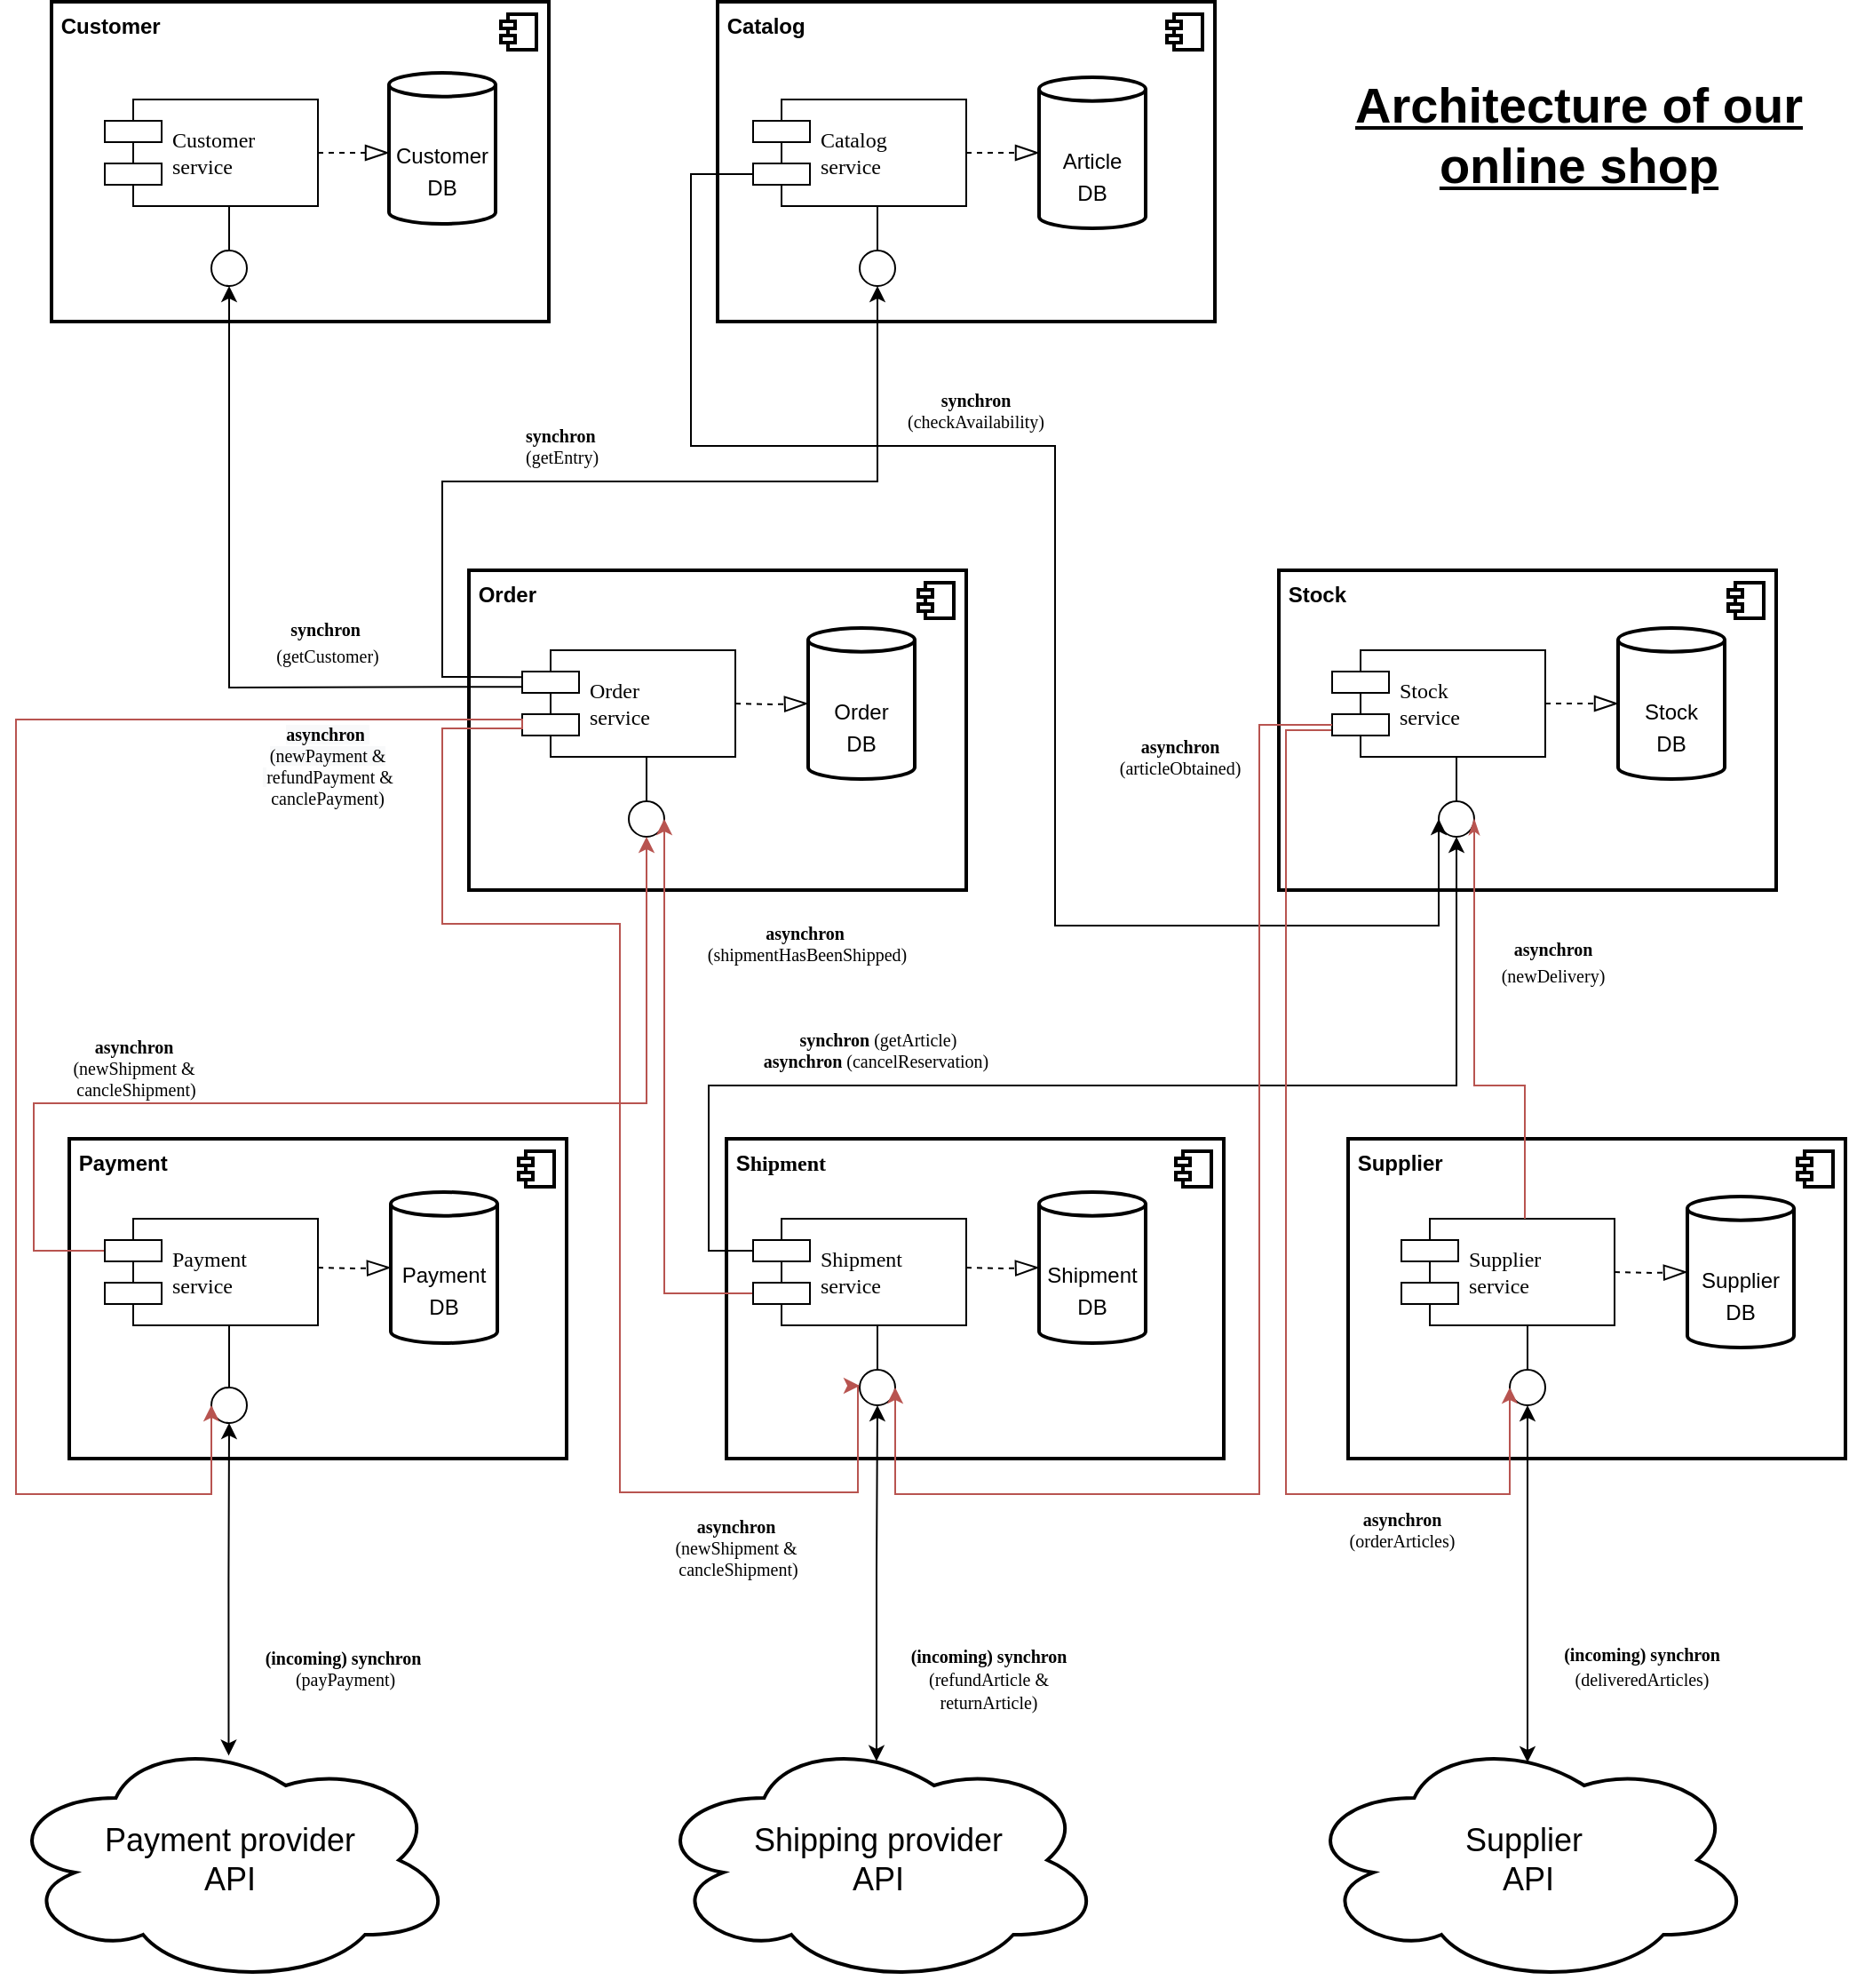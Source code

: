 <mxfile version="16.4.0" type="device"><diagram name="Page-1" id="5f0bae14-7c28-e335-631c-24af17079c00"><mxGraphModel dx="1346" dy="852" grid="1" gridSize="10" guides="1" tooltips="1" connect="1" arrows="1" fold="1" page="1" pageScale="1" pageWidth="1100" pageHeight="850" background="#ffffff" math="0" shadow="0"><root><mxCell id="0"/><mxCell id="1" parent="0"/><mxCell id="HoG-8Fl-7E75nlU3Kctn-53" value="&lt;b&gt;&amp;nbsp;Payment&lt;br&gt;&lt;/b&gt;" style="html=1;dropTarget=0;fontColor=default;strokeWidth=2;horizontal=1;verticalAlign=top;align=left;" parent="1" vertex="1"><mxGeometry x="65" y="700" width="280" height="180" as="geometry"/></mxCell><mxCell id="HoG-8Fl-7E75nlU3Kctn-54" value="" style="shape=module;jettyWidth=8;jettyHeight=4;fontColor=default;strokeWidth=2;" parent="HoG-8Fl-7E75nlU3Kctn-53" vertex="1"><mxGeometry x="1" width="20" height="20" relative="1" as="geometry"><mxPoint x="-27" y="7" as="offset"/></mxGeometry></mxCell><mxCell id="HoG-8Fl-7E75nlU3Kctn-47" value="&lt;b&gt;&amp;nbsp;S&lt;span style=&quot;font-family: &amp;#34;verdana&amp;#34;&quot;&gt;hipment&lt;/span&gt;&lt;br&gt;&lt;/b&gt;" style="html=1;dropTarget=0;fontColor=default;strokeWidth=2;horizontal=1;verticalAlign=top;align=left;" parent="1" vertex="1"><mxGeometry x="435" y="700" width="280" height="180" as="geometry"/></mxCell><mxCell id="HoG-8Fl-7E75nlU3Kctn-48" value="" style="shape=module;jettyWidth=8;jettyHeight=4;fontColor=default;strokeWidth=2;" parent="HoG-8Fl-7E75nlU3Kctn-47" vertex="1"><mxGeometry x="1" width="20" height="20" relative="1" as="geometry"><mxPoint x="-27" y="7" as="offset"/></mxGeometry></mxCell><mxCell id="HoG-8Fl-7E75nlU3Kctn-41" value="&lt;b&gt;&amp;nbsp;Supplier&lt;br&gt;&lt;/b&gt;" style="html=1;dropTarget=0;fontColor=default;strokeWidth=2;horizontal=1;verticalAlign=top;align=left;" parent="1" vertex="1"><mxGeometry x="785" y="700" width="280" height="180" as="geometry"/></mxCell><mxCell id="HoG-8Fl-7E75nlU3Kctn-42" value="" style="shape=module;jettyWidth=8;jettyHeight=4;fontColor=default;strokeWidth=2;" parent="HoG-8Fl-7E75nlU3Kctn-41" vertex="1"><mxGeometry x="1" width="20" height="20" relative="1" as="geometry"><mxPoint x="-27" y="7" as="offset"/></mxGeometry></mxCell><mxCell id="HoG-8Fl-7E75nlU3Kctn-37" value="&lt;b&gt;&amp;nbsp;Order&lt;br&gt;&lt;/b&gt;" style="html=1;dropTarget=0;fontColor=default;strokeWidth=2;horizontal=1;verticalAlign=top;align=left;" parent="1" vertex="1"><mxGeometry x="290" y="380" width="280" height="180" as="geometry"/></mxCell><mxCell id="HoG-8Fl-7E75nlU3Kctn-38" value="" style="shape=module;jettyWidth=8;jettyHeight=4;fontColor=default;strokeWidth=2;" parent="HoG-8Fl-7E75nlU3Kctn-37" vertex="1"><mxGeometry x="1" width="20" height="20" relative="1" as="geometry"><mxPoint x="-27" y="7" as="offset"/></mxGeometry></mxCell><mxCell id="HoG-8Fl-7E75nlU3Kctn-29" value="&lt;b&gt;&amp;nbsp;Stock&lt;br&gt;&lt;br&gt;&lt;/b&gt;" style="html=1;dropTarget=0;fontColor=default;strokeWidth=2;horizontal=1;verticalAlign=top;align=left;" parent="1" vertex="1"><mxGeometry x="746" y="380" width="280" height="180" as="geometry"/></mxCell><mxCell id="HoG-8Fl-7E75nlU3Kctn-30" value="" style="shape=module;jettyWidth=8;jettyHeight=4;fontColor=default;strokeWidth=2;" parent="HoG-8Fl-7E75nlU3Kctn-29" vertex="1"><mxGeometry x="1" width="20" height="20" relative="1" as="geometry"><mxPoint x="-27" y="7" as="offset"/></mxGeometry></mxCell><mxCell id="HoG-8Fl-7E75nlU3Kctn-25" value="&lt;b&gt;&amp;nbsp;Catalog&lt;br&gt;&lt;br&gt;&lt;/b&gt;" style="html=1;dropTarget=0;fontColor=default;strokeWidth=2;horizontal=1;verticalAlign=top;align=left;" parent="1" vertex="1"><mxGeometry x="430" y="60" width="280" height="180" as="geometry"/></mxCell><mxCell id="HoG-8Fl-7E75nlU3Kctn-26" value="" style="shape=module;jettyWidth=8;jettyHeight=4;fontColor=default;strokeWidth=2;" parent="HoG-8Fl-7E75nlU3Kctn-25" vertex="1"><mxGeometry x="1" width="20" height="20" relative="1" as="geometry"><mxPoint x="-27" y="7" as="offset"/></mxGeometry></mxCell><mxCell id="HoG-8Fl-7E75nlU3Kctn-21" value="&lt;b&gt;&amp;nbsp;Customer&lt;/b&gt;" style="html=1;dropTarget=0;fontColor=default;strokeWidth=2;horizontal=1;verticalAlign=top;align=left;" parent="1" vertex="1"><mxGeometry x="55" y="60" width="280" height="180" as="geometry"/></mxCell><mxCell id="HoG-8Fl-7E75nlU3Kctn-22" value="" style="shape=module;jettyWidth=8;jettyHeight=4;fontColor=default;strokeWidth=2;" parent="HoG-8Fl-7E75nlU3Kctn-21" vertex="1"><mxGeometry x="1" width="20" height="20" relative="1" as="geometry"><mxPoint x="-27" y="7" as="offset"/></mxGeometry></mxCell><mxCell id="T5re0S3sFqO6SReQ4A6r-1" value="&lt;b&gt;Architecture of our online shop&lt;/b&gt;" style="text;html=1;strokeColor=none;fillColor=none;align=center;verticalAlign=middle;whiteSpace=wrap;strokeWidth=6;fontSize=28;rounded=0;labelBackgroundColor=none;labelBorderColor=none;fontStyle=4" parent="1" vertex="1"><mxGeometry x="785" y="115" width="260" height="40" as="geometry"/></mxCell><mxCell id="T5re0S3sFqO6SReQ4A6r-3" value="Customer&lt;br&gt;service" style="shape=component;align=left;spacingLeft=36;shadow=0;comic=0;labelBackgroundColor=none;strokeWidth=1;fontFamily=Verdana;fontSize=12;html=1;rounded=0;" parent="1" vertex="1"><mxGeometry x="85" y="115" width="120" height="60" as="geometry"/></mxCell><mxCell id="T5re0S3sFqO6SReQ4A6r-5" value="" style="ellipse;whiteSpace=wrap;html=1;shadow=0;comic=0;labelBackgroundColor=none;strokeWidth=1;fontFamily=Verdana;fontSize=12;align=center;rounded=0;" parent="1" vertex="1"><mxGeometry x="145" y="200" width="20" height="20" as="geometry"/></mxCell><mxCell id="T5re0S3sFqO6SReQ4A6r-6" style="edgeStyle=elbowEdgeStyle;html=1;labelBackgroundColor=none;startArrow=none;startFill=0;startSize=8;endArrow=none;endFill=0;endSize=16;fontFamily=Verdana;fontSize=12;rounded=0;" parent="1" source="T5re0S3sFqO6SReQ4A6r-5" target="T5re0S3sFqO6SReQ4A6r-3" edge="1"><mxGeometry relative="1" as="geometry"/></mxCell><mxCell id="T5re0S3sFqO6SReQ4A6r-7" style="edgeStyle=orthogonalEdgeStyle;html=1;dashed=1;labelBackgroundColor=none;startArrow=none;startFill=0;startSize=8;endArrow=blockThin;endFill=0;endSize=11;fontFamily=Verdana;fontSize=12;rounded=0;strokeWidth=1;" parent="1" source="T5re0S3sFqO6SReQ4A6r-3" edge="1"><mxGeometry relative="1" as="geometry"><mxPoint x="245" y="145" as="targetPoint"/></mxGeometry></mxCell><mxCell id="T5re0S3sFqO6SReQ4A6r-8" value="&lt;div&gt;&lt;div&gt;&lt;span style=&quot;font-size: 12px&quot;&gt;Customer&lt;/span&gt;&lt;br&gt;&lt;/div&gt;&lt;span style=&quot;font-size: 12px&quot;&gt;&lt;div&gt;&lt;span&gt;DB&lt;/span&gt;&lt;/div&gt;&lt;/span&gt;&lt;/div&gt;" style="shape=cylinder3;whiteSpace=wrap;html=1;boundedLbl=1;backgroundOutline=1;size=6.667;strokeWidth=2;fontSize=28;rounded=0;align=center;verticalAlign=middle;labelPosition=center;verticalLabelPosition=middle;fontColor=default;horizontal=1;" parent="1" vertex="1"><mxGeometry x="245" y="100" width="60" height="85" as="geometry"/></mxCell><mxCell id="T5re0S3sFqO6SReQ4A6r-10" value="Catalog&lt;br&gt;service" style="shape=component;align=left;spacingLeft=36;shadow=0;comic=0;labelBackgroundColor=none;strokeWidth=1;fontFamily=Verdana;fontSize=12;html=1;rounded=0;" parent="1" vertex="1"><mxGeometry x="450" y="115" width="120" height="60" as="geometry"/></mxCell><mxCell id="T5re0S3sFqO6SReQ4A6r-11" value="" style="ellipse;whiteSpace=wrap;html=1;shadow=0;comic=0;labelBackgroundColor=none;strokeWidth=1;fontFamily=Verdana;fontSize=12;align=center;rounded=0;" parent="1" vertex="1"><mxGeometry x="510" y="200" width="20" height="20" as="geometry"/></mxCell><mxCell id="T5re0S3sFqO6SReQ4A6r-12" style="edgeStyle=elbowEdgeStyle;html=1;labelBackgroundColor=none;startArrow=none;startFill=0;startSize=8;endArrow=none;endFill=0;endSize=16;fontFamily=Verdana;fontSize=12;rounded=0;" parent="1" source="T5re0S3sFqO6SReQ4A6r-11" target="T5re0S3sFqO6SReQ4A6r-10" edge="1"><mxGeometry relative="1" as="geometry"/></mxCell><mxCell id="T5re0S3sFqO6SReQ4A6r-16" value="Stock &lt;br&gt;service" style="shape=component;align=left;spacingLeft=36;shadow=0;comic=0;labelBackgroundColor=none;strokeWidth=1;fontFamily=Verdana;fontSize=12;html=1;rounded=0;" parent="1" vertex="1"><mxGeometry x="776" y="425" width="120" height="60" as="geometry"/></mxCell><mxCell id="T5re0S3sFqO6SReQ4A6r-17" value="" style="ellipse;whiteSpace=wrap;html=1;shadow=0;comic=0;labelBackgroundColor=none;strokeWidth=1;fontFamily=Verdana;fontSize=12;align=center;rounded=0;" parent="1" vertex="1"><mxGeometry x="836" y="510" width="20" height="20" as="geometry"/></mxCell><mxCell id="T5re0S3sFqO6SReQ4A6r-18" style="edgeStyle=elbowEdgeStyle;html=1;labelBackgroundColor=none;startArrow=none;startFill=0;startSize=8;endArrow=none;endFill=0;endSize=16;fontFamily=Verdana;fontSize=12;rounded=0;" parent="1" source="T5re0S3sFqO6SReQ4A6r-17" target="T5re0S3sFqO6SReQ4A6r-16" edge="1"><mxGeometry relative="1" as="geometry"/></mxCell><mxCell id="T5re0S3sFqO6SReQ4A6r-22" value="Order&lt;br&gt;service" style="shape=component;align=left;spacingLeft=36;shadow=0;comic=0;labelBackgroundColor=none;strokeWidth=1;fontFamily=Verdana;fontSize=12;html=1;rounded=0;" parent="1" vertex="1"><mxGeometry x="320" y="425" width="120" height="60" as="geometry"/></mxCell><mxCell id="T5re0S3sFqO6SReQ4A6r-23" value="" style="ellipse;whiteSpace=wrap;html=1;shadow=0;comic=0;labelBackgroundColor=none;strokeWidth=1;fontFamily=Verdana;fontSize=12;align=center;rounded=0;" parent="1" vertex="1"><mxGeometry x="380" y="510" width="20" height="20" as="geometry"/></mxCell><mxCell id="T5re0S3sFqO6SReQ4A6r-24" style="edgeStyle=elbowEdgeStyle;html=1;labelBackgroundColor=none;startArrow=none;startFill=0;startSize=8;endArrow=none;endFill=0;endSize=16;fontFamily=Verdana;fontSize=12;rounded=0;" parent="1" source="T5re0S3sFqO6SReQ4A6r-23" target="T5re0S3sFqO6SReQ4A6r-22" edge="1"><mxGeometry relative="1" as="geometry"/></mxCell><mxCell id="T5re0S3sFqO6SReQ4A6r-61" value="" style="edgeStyle=orthogonalEdgeStyle;orthogonalLoop=1;jettySize=auto;html=1;exitX=0;exitY=0.3;exitDx=0;exitDy=0;entryX=0.5;entryY=1;entryDx=0;entryDy=0;fontSize=28;rounded=0;fillColor=#f8cecc;strokeColor=#b85450;" parent="1" source="T5re0S3sFqO6SReQ4A6r-34" target="T5re0S3sFqO6SReQ4A6r-23" edge="1"><mxGeometry x="-0.263" y="30" relative="1" as="geometry"><mxPoint as="offset"/><Array as="points"><mxPoint x="45" y="763"/><mxPoint x="45" y="680"/><mxPoint x="390" y="680"/></Array></mxGeometry></mxCell><mxCell id="k--3Pxq4U-q6HMxDcXB--9" value="&lt;div&gt;&lt;b&gt;asynchron&lt;/b&gt;&lt;/div&gt;&lt;div&gt;(newShipment &amp;amp;&lt;/div&gt;&lt;div&gt;&amp;nbsp;cancleShipment)&lt;/div&gt;" style="edgeLabel;html=1;align=center;verticalAlign=middle;resizable=0;points=[];fontSize=10;fontFamily=Verdana;" parent="T5re0S3sFqO6SReQ4A6r-61" vertex="1" connectable="0"><mxGeometry x="-0.299" y="1" relative="1" as="geometry"><mxPoint x="-38" y="-19" as="offset"/></mxGeometry></mxCell><mxCell id="T5re0S3sFqO6SReQ4A6r-34" value="Payment&lt;br&gt;service" style="shape=component;align=left;spacingLeft=36;shadow=0;comic=0;labelBackgroundColor=none;strokeWidth=1;fontFamily=Verdana;fontSize=12;html=1;rounded=0;" parent="1" vertex="1"><mxGeometry x="85" y="745" width="120" height="60" as="geometry"/></mxCell><mxCell id="T5re0S3sFqO6SReQ4A6r-35" value="" style="ellipse;whiteSpace=wrap;html=1;shadow=0;comic=0;labelBackgroundColor=none;strokeWidth=1;fontFamily=Verdana;fontSize=12;align=center;rounded=0;" parent="1" vertex="1"><mxGeometry x="145" y="840" width="20" height="20" as="geometry"/></mxCell><mxCell id="T5re0S3sFqO6SReQ4A6r-36" style="edgeStyle=elbowEdgeStyle;html=1;labelBackgroundColor=none;startArrow=none;startFill=0;startSize=8;endArrow=none;endFill=0;endSize=16;fontFamily=Verdana;fontSize=12;rounded=0;" parent="1" source="T5re0S3sFqO6SReQ4A6r-35" target="T5re0S3sFqO6SReQ4A6r-34" edge="1"><mxGeometry relative="1" as="geometry"/></mxCell><mxCell id="T5re0S3sFqO6SReQ4A6r-63" value="&lt;div style=&quot;font-size: 10px&quot;&gt;&lt;font face=&quot;Verdana&quot; style=&quot;font-size: 10px&quot;&gt;&lt;b&gt;asynchron&lt;/b&gt;&amp;nbsp;&lt;/font&gt;&lt;/div&gt;&lt;font style=&quot;font-size: 10px&quot; face=&quot;Verdana&quot;&gt;&lt;div&gt;(shipmentHasBeenShipped)&lt;/div&gt;&lt;/font&gt;" style="edgeStyle=orthogonalEdgeStyle;orthogonalLoop=1;jettySize=auto;html=1;exitX=0;exitY=0.7;exitDx=0;exitDy=0;fontSize=28;rounded=0;entryX=1;entryY=0.5;entryDx=0;entryDy=0;fillColor=#f8cecc;strokeColor=#b85450;align=center;" parent="1" source="T5re0S3sFqO6SReQ4A6r-40" target="T5re0S3sFqO6SReQ4A6r-23" edge="1"><mxGeometry x="0.558" y="-80" relative="1" as="geometry"><mxPoint x="295" y="530" as="targetPoint"/><Array as="points"><mxPoint x="400" y="787"/></Array><mxPoint as="offset"/></mxGeometry></mxCell><mxCell id="T5re0S3sFqO6SReQ4A6r-68" value="&lt;div style=&quot;font-size: 10px&quot;&gt;&lt;font face=&quot;Verdana&quot; style=&quot;font-size: 10px&quot;&gt;&lt;b&gt;synchron&lt;/b&gt; (getArticle)&lt;/font&gt;&lt;/div&gt;&lt;font style=&quot;font-size: 10px&quot; face=&quot;Verdana&quot;&gt;&lt;div&gt;&lt;b&gt;asynchron&lt;/b&gt; (cancelReservation)&amp;nbsp;&lt;/div&gt;&lt;/font&gt;" style="edgeStyle=orthogonalEdgeStyle;orthogonalLoop=1;jettySize=auto;html=1;exitX=0;exitY=0.3;exitDx=0;exitDy=0;entryX=0.5;entryY=1;entryDx=0;entryDy=0;fontSize=28;rounded=0;align=center;" parent="1" source="T5re0S3sFqO6SReQ4A6r-40" target="T5re0S3sFqO6SReQ4A6r-17" edge="1"><mxGeometry x="-0.372" y="20" relative="1" as="geometry"><Array as="points"><mxPoint x="425" y="763"/><mxPoint x="425" y="670"/><mxPoint x="846" y="670"/></Array><mxPoint as="offset"/></mxGeometry></mxCell><mxCell id="T5re0S3sFqO6SReQ4A6r-40" value="Shipment&lt;br&gt;service" style="shape=component;align=left;spacingLeft=36;shadow=0;comic=0;labelBackgroundColor=none;strokeWidth=1;fontFamily=Verdana;fontSize=12;html=1;rounded=0;" parent="1" vertex="1"><mxGeometry x="450" y="745" width="120" height="60" as="geometry"/></mxCell><mxCell id="T5re0S3sFqO6SReQ4A6r-41" value="" style="ellipse;whiteSpace=wrap;html=1;shadow=0;comic=0;labelBackgroundColor=none;strokeWidth=1;fontFamily=Verdana;fontSize=12;align=center;rounded=0;" parent="1" vertex="1"><mxGeometry x="510" y="830" width="20" height="20" as="geometry"/></mxCell><mxCell id="T5re0S3sFqO6SReQ4A6r-42" style="edgeStyle=elbowEdgeStyle;html=1;labelBackgroundColor=none;startArrow=none;startFill=0;startSize=8;endArrow=none;endFill=0;endSize=16;fontFamily=Verdana;fontSize=12;rounded=0;" parent="1" source="T5re0S3sFqO6SReQ4A6r-41" target="T5re0S3sFqO6SReQ4A6r-40" edge="1"><mxGeometry relative="1" as="geometry"/></mxCell><mxCell id="T5re0S3sFqO6SReQ4A6r-46" value="Supplier&lt;br&gt;service" style="shape=component;align=left;spacingLeft=36;shadow=0;comic=0;labelBackgroundColor=none;strokeWidth=1;fontFamily=Verdana;fontSize=12;html=1;rounded=0;" parent="1" vertex="1"><mxGeometry x="815" y="745" width="120" height="60" as="geometry"/></mxCell><mxCell id="T5re0S3sFqO6SReQ4A6r-47" value="" style="ellipse;whiteSpace=wrap;html=1;shadow=0;comic=0;labelBackgroundColor=none;strokeWidth=1;fontFamily=Verdana;fontSize=12;align=center;rounded=0;" parent="1" vertex="1"><mxGeometry x="876" y="830" width="20" height="20" as="geometry"/></mxCell><mxCell id="T5re0S3sFqO6SReQ4A6r-48" style="edgeStyle=elbowEdgeStyle;html=1;labelBackgroundColor=none;startArrow=none;startFill=0;startSize=8;endArrow=none;endFill=0;endSize=16;fontFamily=Verdana;fontSize=12;rounded=0;" parent="1" source="T5re0S3sFqO6SReQ4A6r-47" target="T5re0S3sFqO6SReQ4A6r-46" edge="1"><mxGeometry relative="1" as="geometry"/></mxCell><mxCell id="T5re0S3sFqO6SReQ4A6r-53" value="&lt;b style=&quot;font-size: 10px&quot;&gt;asynchron&lt;/b&gt;&lt;br style=&quot;font-size: 10px&quot;&gt;&lt;span style=&quot;font-size: 10px&quot;&gt;(newDelivery)&lt;/span&gt;" style="edgeStyle=orthogonalEdgeStyle;html=1;labelBackgroundColor=none;startArrow=none;startFill=0;startSize=6;endArrow=classicThin;endFill=1;endSize=6;fontFamily=Verdana;fontSize=12;rounded=0;entryX=1;entryY=0.5;entryDx=0;entryDy=0;strokeWidth=1;fillColor=#f8cecc;strokeColor=#b85450;" parent="1" target="T5re0S3sFqO6SReQ4A6r-17" edge="1"><mxGeometry x="0.369" y="-44" relative="1" as="geometry"><mxPoint x="884.5" y="745" as="sourcePoint"/><mxPoint x="885" y="230" as="targetPoint"/><Array as="points"><mxPoint x="885" y="670"/><mxPoint x="856" y="670"/></Array><mxPoint as="offset"/></mxGeometry></mxCell><mxCell id="T5re0S3sFqO6SReQ4A6r-55" value="&lt;font style=&quot;font-size: 10px&quot;&gt;&lt;b&gt;synchron&lt;/b&gt;&amp;nbsp;&lt;br&gt;(getCustomer)&lt;br&gt;&lt;/font&gt;" style="html=1;labelBackgroundColor=none;startArrow=none;startFill=0;startSize=6;endArrow=classic;endFill=1;endSize=6;fontFamily=Verdana;fontSize=12;entryX=0.5;entryY=1;entryDx=0;entryDy=0;rounded=0;strokeColor=#000000;strokeWidth=1;exitX=0.001;exitY=0.343;exitDx=0;exitDy=0;exitPerimeter=0;" parent="1" source="T5re0S3sFqO6SReQ4A6r-22" target="T5re0S3sFqO6SReQ4A6r-5" edge="1"><mxGeometry x="-0.437" y="-26" relative="1" as="geometry"><mxPoint x="320" y="450" as="sourcePoint"/><mxPoint x="152.5" y="230" as="targetPoint"/><Array as="points"><mxPoint x="155" y="446"/><mxPoint x="155" y="340"/></Array><mxPoint as="offset"/></mxGeometry></mxCell><mxCell id="T5re0S3sFqO6SReQ4A6r-57" value="&lt;div style=&quot;font-size: 10px&quot;&gt;&lt;b&gt;&lt;font style=&quot;font-size: 10px&quot;&gt;synchron&lt;/font&gt;&lt;/b&gt;&lt;/div&gt;&lt;div style=&quot;font-size: 10px&quot;&gt;&lt;font style=&quot;font-size: 10px&quot;&gt;(getEntry)&lt;/font&gt;&lt;/div&gt;" style="edgeStyle=none;html=1;labelBackgroundColor=none;startArrow=none;startFill=0;startSize=8;endArrow=classic;endFill=1;endSize=6;fontFamily=Verdana;fontSize=12;entryX=0.5;entryY=1;entryDx=0;entryDy=0;rounded=0;exitX=0;exitY=0.252;exitDx=0;exitDy=0;exitPerimeter=0;align=left;" parent="1" source="T5re0S3sFqO6SReQ4A6r-22" target="T5re0S3sFqO6SReQ4A6r-11" edge="1"><mxGeometry x="-0.216" y="20" relative="1" as="geometry"><mxPoint x="887.46" y="789.98" as="sourcePoint"/><mxPoint x="522.5" y="270" as="targetPoint"/><Array as="points"><mxPoint x="275" y="440"/><mxPoint x="275" y="330"/><mxPoint x="345" y="330"/><mxPoint x="520" y="330"/></Array><mxPoint as="offset"/></mxGeometry></mxCell><mxCell id="T5re0S3sFqO6SReQ4A6r-59" value="&lt;div style=&quot;font-size: 10px&quot;&gt;&lt;br&gt;&lt;/div&gt;" style="edgeStyle=orthogonalEdgeStyle;orthogonalLoop=1;jettySize=auto;html=1;entryX=0;entryY=0.5;entryDx=0;entryDy=0;fontSize=28;rounded=0;exitX=0;exitY=0.7;exitDx=0;exitDy=0;fillColor=#f8cecc;strokeColor=#b85450;align=center;" parent="1" source="T5re0S3sFqO6SReQ4A6r-22" target="T5re0S3sFqO6SReQ4A6r-35" edge="1"><mxGeometry x="-0.744" y="36" relative="1" as="geometry"><Array as="points"><mxPoint x="320" y="464"/><mxPoint x="35" y="464"/><mxPoint x="35" y="900"/><mxPoint x="145" y="900"/></Array><mxPoint as="offset"/><mxPoint x="335" y="425" as="sourcePoint"/></mxGeometry></mxCell><mxCell id="k--3Pxq4U-q6HMxDcXB--6" value="&lt;b style=&quot;background-color: rgb(248 , 249 , 250)&quot;&gt;asynchron&lt;/b&gt;&lt;span style=&quot;background-color: rgb(248 , 249 , 250)&quot;&gt;&amp;nbsp;&lt;/span&gt;&lt;br style=&quot;background-color: rgb(248 , 249 , 250)&quot;&gt;&lt;span style=&quot;background-color: rgb(248 , 249 , 250)&quot;&gt;(newPayment &amp;amp;&lt;/span&gt;&lt;br style=&quot;background-color: rgb(248 , 249 , 250)&quot;&gt;&lt;span style=&quot;background-color: rgb(248 , 249 , 250)&quot;&gt;&amp;nbsp;&lt;/span&gt;refundPayment &amp;amp;&lt;br&gt;canclePayment&lt;span style=&quot;background-color: rgb(248 , 249 , 250)&quot;&gt;)&lt;/span&gt;" style="edgeLabel;html=1;align=center;verticalAlign=middle;resizable=0;points=[];fontSize=10;fontFamily=Verdana;" parent="T5re0S3sFqO6SReQ4A6r-59" vertex="1" connectable="0"><mxGeometry x="-0.692" relative="1" as="geometry"><mxPoint x="23" y="26" as="offset"/></mxGeometry></mxCell><mxCell id="T5re0S3sFqO6SReQ4A6r-62" value="" style="edgeStyle=orthogonalEdgeStyle;orthogonalLoop=1;jettySize=auto;html=1;entryX=0;entryY=0.5;entryDx=0;entryDy=0;fontSize=28;rounded=0;exitX=0;exitY=0.7;exitDx=0;exitDy=0;fillColor=#f8cecc;strokeColor=#b85450;align=center;" parent="1" edge="1"><mxGeometry x="0.664" y="-31" relative="1" as="geometry"><Array as="points"><mxPoint x="320" y="469"/><mxPoint x="275" y="469"/><mxPoint x="275" y="579"/><mxPoint x="375" y="579"/><mxPoint x="375" y="899"/><mxPoint x="509" y="899"/><mxPoint x="509" y="839"/></Array><mxPoint as="offset"/><mxPoint x="320" y="466" as="sourcePoint"/><mxPoint x="510.0" y="839" as="targetPoint"/></mxGeometry></mxCell><mxCell id="k--3Pxq4U-q6HMxDcXB--8" value="&lt;div&gt;&lt;b&gt;asynchron&lt;/b&gt;&lt;/div&gt;&lt;div&gt;(newShipment &amp;amp;&lt;/div&gt;&lt;div&gt;&amp;nbsp;cancleShipment)&lt;/div&gt;" style="edgeLabel;html=1;align=center;verticalAlign=middle;resizable=0;points=[];fontSize=10;fontFamily=Verdana;" parent="T5re0S3sFqO6SReQ4A6r-62" vertex="1" connectable="0"><mxGeometry x="0.632" y="-1" relative="1" as="geometry"><mxPoint x="12" y="30" as="offset"/></mxGeometry></mxCell><mxCell id="T5re0S3sFqO6SReQ4A6r-66" value="" style="edgeStyle=orthogonalEdgeStyle;orthogonalLoop=1;jettySize=auto;html=1;exitX=0;exitY=0.7;exitDx=0;exitDy=0;entryX=0;entryY=0.5;entryDx=0;entryDy=0;fontSize=28;rounded=0;fillColor=#f8cecc;strokeColor=#000000;labelBackgroundColor=none;" parent="1" source="T5re0S3sFqO6SReQ4A6r-10" target="T5re0S3sFqO6SReQ4A6r-17" edge="1"><mxGeometry x="-0.248" y="30" relative="1" as="geometry"><Array as="points"><mxPoint x="415" y="157"/><mxPoint x="415" y="310"/><mxPoint x="620" y="310"/><mxPoint x="620" y="580"/><mxPoint x="836" y="580"/></Array><mxPoint as="offset"/></mxGeometry></mxCell><mxCell id="k--3Pxq4U-q6HMxDcXB--10" value="&lt;div&gt;&lt;b&gt;synchron&lt;/b&gt;&lt;/div&gt;&lt;div&gt;(checkAvailability)&lt;/div&gt;" style="edgeLabel;html=1;align=center;verticalAlign=middle;resizable=0;points=[];fontSize=10;fontFamily=Verdana;" parent="T5re0S3sFqO6SReQ4A6r-66" vertex="1" connectable="0"><mxGeometry x="-0.246" y="4" relative="1" as="geometry"><mxPoint x="-6" y="-16" as="offset"/></mxGeometry></mxCell><mxCell id="T5re0S3sFqO6SReQ4A6r-67" value="" style="edgeStyle=orthogonalEdgeStyle;orthogonalLoop=1;jettySize=auto;html=1;entryX=1;entryY=0.5;entryDx=0;entryDy=0;fontSize=28;rounded=0;startArrow=none;exitX=0;exitY=0.7;exitDx=0;exitDy=0;fillColor=#f8cecc;strokeColor=#b85450;" parent="1" source="T5re0S3sFqO6SReQ4A6r-16" target="T5re0S3sFqO6SReQ4A6r-41" edge="1"><mxGeometry x="-0.889" y="-52" relative="1" as="geometry"><Array as="points"><mxPoint x="735" y="467"/><mxPoint x="735" y="900"/><mxPoint x="530" y="900"/></Array><mxPoint x="7" y="-27" as="offset"/><mxPoint x="520" y="630" as="sourcePoint"/></mxGeometry></mxCell><mxCell id="k--3Pxq4U-q6HMxDcXB--11" value="&lt;b&gt;asynchron&lt;br&gt;&lt;/b&gt;&lt;div style=&quot;text-align: left&quot;&gt;(articleObtained)&lt;/div&gt;" style="edgeLabel;html=1;align=center;verticalAlign=middle;resizable=0;points=[];fontSize=10;fontFamily=Verdana;" parent="T5re0S3sFqO6SReQ4A6r-67" vertex="1" connectable="0"><mxGeometry x="-0.813" relative="1" as="geometry"><mxPoint x="-45" y="-10" as="offset"/></mxGeometry></mxCell><mxCell id="T5re0S3sFqO6SReQ4A6r-72" style="edgeStyle=orthogonalEdgeStyle;orthogonalLoop=1;jettySize=auto;html=1;exitX=0.499;exitY=0.08;exitDx=0;exitDy=0;startArrow=classic;startFill=1;endArrow=classic;endFill=1;fontSize=28;entryX=0.5;entryY=1;entryDx=0;entryDy=0;rounded=0;exitPerimeter=0;" parent="1" source="HoG-8Fl-7E75nlU3Kctn-59" target="T5re0S3sFqO6SReQ4A6r-35" edge="1"><mxGeometry relative="1" as="geometry"><mxPoint x="150" y="860" as="targetPoint"/><mxPoint x="154.5" y="990" as="sourcePoint"/></mxGeometry></mxCell><mxCell id="k--3Pxq4U-q6HMxDcXB--1" value="&lt;span style=&quot;font-size: 10px;&quot;&gt;&lt;b style=&quot;font-size: 10px;&quot;&gt;(incoming)&amp;nbsp;&lt;/b&gt;&lt;/span&gt;&lt;span style=&quot;font-size: 10px;&quot;&gt;&lt;b style=&quot;font-size: 10px;&quot;&gt;synchron&lt;/b&gt;&amp;nbsp;&lt;/span&gt;&lt;br style=&quot;font-size: 10px;&quot;&gt;&lt;div style=&quot;font-size: 10px;&quot;&gt;(payPayment)&lt;/div&gt;&lt;div style=&quot;font-size: 10px;&quot;&gt;&lt;br style=&quot;font-size: 10px;&quot;&gt;&lt;/div&gt;&lt;div style=&quot;font-size: 10px;&quot;&gt;&lt;br style=&quot;font-size: 10px;&quot;&gt;&lt;/div&gt;" style="edgeLabel;html=1;align=center;verticalAlign=middle;resizable=0;points=[];fontFamily=Verdana;fontSize=10;" parent="T5re0S3sFqO6SReQ4A6r-72" vertex="1" connectable="0"><mxGeometry x="-0.326" y="-2" relative="1" as="geometry"><mxPoint x="63" y="26" as="offset"/></mxGeometry></mxCell><mxCell id="T5re0S3sFqO6SReQ4A6r-74" style="edgeStyle=orthogonalEdgeStyle;orthogonalLoop=1;jettySize=auto;html=1;entryX=0.5;entryY=1;entryDx=0;entryDy=0;startArrow=classic;startFill=1;endArrow=classic;endFill=1;fontSize=28;rounded=0;exitX=0.498;exitY=0.103;exitDx=0;exitDy=0;exitPerimeter=0;" parent="1" source="HoG-8Fl-7E75nlU3Kctn-60" target="T5re0S3sFqO6SReQ4A6r-41" edge="1"><mxGeometry relative="1" as="geometry"><Array as="points"/><mxPoint x="519.5" y="990" as="sourcePoint"/></mxGeometry></mxCell><mxCell id="k--3Pxq4U-q6HMxDcXB--2" value="&lt;font style=&quot;font-size: 10px&quot;&gt;&amp;nbsp;&lt;b&gt;(incoming) synchron&lt;/b&gt;&lt;br&gt;&amp;nbsp;(refundArticle &amp;amp;&lt;br&gt;&amp;nbsp;returnArticle)&lt;/font&gt;" style="edgeLabel;html=1;align=center;verticalAlign=middle;resizable=0;points=[];fontFamily=Verdana;" parent="T5re0S3sFqO6SReQ4A6r-74" vertex="1" connectable="0"><mxGeometry x="-0.465" y="1" relative="1" as="geometry"><mxPoint x="62" y="7" as="offset"/></mxGeometry></mxCell><mxCell id="T5re0S3sFqO6SReQ4A6r-76" style="edgeStyle=orthogonalEdgeStyle;orthogonalLoop=1;jettySize=auto;html=1;exitX=0.5;exitY=0.107;exitDx=0;exitDy=0;entryX=0.5;entryY=1;entryDx=0;entryDy=0;startArrow=classic;startFill=1;endArrow=classic;endFill=1;fontSize=28;rounded=0;exitPerimeter=0;" parent="1" source="HoG-8Fl-7E75nlU3Kctn-62" target="T5re0S3sFqO6SReQ4A6r-47" edge="1"><mxGeometry relative="1" as="geometry"><mxPoint x="885.5" y="980" as="sourcePoint"/></mxGeometry></mxCell><mxCell id="k--3Pxq4U-q6HMxDcXB--3" value="&lt;font style=&quot;font-size: 10px&quot;&gt;&lt;b&gt;(incoming) synchron&lt;/b&gt;&lt;br&gt;(deliveredArticles)&lt;/font&gt;" style="edgeLabel;html=1;align=center;verticalAlign=middle;resizable=0;points=[];fontFamily=Verdana;" parent="T5re0S3sFqO6SReQ4A6r-76" vertex="1" connectable="0"><mxGeometry x="-0.243" y="1" relative="1" as="geometry"><mxPoint x="65" y="22" as="offset"/></mxGeometry></mxCell><mxCell id="HoG-8Fl-7E75nlU3Kctn-27" value="&lt;div&gt;&lt;div&gt;&lt;span style=&quot;font-size: 12px&quot;&gt;Article&lt;/span&gt;&lt;br&gt;&lt;/div&gt;&lt;span style=&quot;font-size: 12px&quot;&gt;&lt;div&gt;&lt;span&gt;DB&lt;/span&gt;&lt;/div&gt;&lt;/span&gt;&lt;/div&gt;" style="shape=cylinder3;whiteSpace=wrap;html=1;boundedLbl=1;backgroundOutline=1;size=6.667;strokeWidth=2;fontSize=28;rounded=0;align=center;verticalAlign=middle;labelPosition=center;verticalLabelPosition=middle;fontColor=default;horizontal=1;" parent="1" vertex="1"><mxGeometry x="611" y="102.5" width="60" height="85" as="geometry"/></mxCell><mxCell id="HoG-8Fl-7E75nlU3Kctn-28" style="edgeStyle=orthogonalEdgeStyle;html=1;dashed=1;labelBackgroundColor=none;startArrow=none;startFill=0;startSize=8;endArrow=blockThin;endFill=0;endSize=11;fontFamily=Verdana;fontSize=12;rounded=0;strokeWidth=1;entryX=0;entryY=0.5;entryDx=0;entryDy=0;entryPerimeter=0;exitX=1;exitY=0.5;exitDx=0;exitDy=0;" parent="1" source="T5re0S3sFqO6SReQ4A6r-10" target="HoG-8Fl-7E75nlU3Kctn-27" edge="1"><mxGeometry relative="1" as="geometry"><mxPoint x="390" y="155" as="targetPoint"/><mxPoint x="575" y="145" as="sourcePoint"/></mxGeometry></mxCell><mxCell id="HoG-8Fl-7E75nlU3Kctn-32" value="&lt;div&gt;&lt;div&gt;&lt;span style=&quot;font-size: 12px&quot;&gt;Stock&lt;/span&gt;&lt;/div&gt;&lt;span style=&quot;font-size: 12px&quot;&gt;&lt;div&gt;&lt;span&gt;DB&lt;/span&gt;&lt;/div&gt;&lt;/span&gt;&lt;/div&gt;" style="shape=cylinder3;whiteSpace=wrap;html=1;boundedLbl=1;backgroundOutline=1;size=6.667;strokeWidth=2;fontSize=28;rounded=0;align=center;verticalAlign=middle;labelPosition=center;verticalLabelPosition=middle;fontColor=default;horizontal=1;" parent="1" vertex="1"><mxGeometry x="937" y="412.5" width="60" height="85" as="geometry"/></mxCell><mxCell id="HoG-8Fl-7E75nlU3Kctn-33" style="edgeStyle=orthogonalEdgeStyle;html=1;dashed=1;labelBackgroundColor=none;startArrow=none;startFill=0;startSize=8;endArrow=blockThin;endFill=0;endSize=11;fontFamily=Verdana;fontSize=12;rounded=0;strokeWidth=1;entryX=0;entryY=0.5;entryDx=0;entryDy=0;entryPerimeter=0;exitX=1;exitY=0.5;exitDx=0;exitDy=0;" parent="1" source="T5re0S3sFqO6SReQ4A6r-16" target="HoG-8Fl-7E75nlU3Kctn-32" edge="1"><mxGeometry relative="1" as="geometry"><mxPoint x="716" y="465" as="targetPoint"/><mxPoint x="906" y="250" as="sourcePoint"/></mxGeometry></mxCell><mxCell id="HoG-8Fl-7E75nlU3Kctn-39" value="&lt;div&gt;&lt;span style=&quot;font-size: 12px&quot;&gt;Order&lt;/span&gt;&lt;/div&gt;&lt;span style=&quot;font-size: 12px&quot;&gt;&lt;div&gt;&lt;span&gt;DB&lt;/span&gt;&lt;/div&gt;&lt;/span&gt;" style="shape=cylinder3;whiteSpace=wrap;html=1;boundedLbl=1;backgroundOutline=1;size=6.667;strokeWidth=2;fontSize=28;rounded=0;align=center;verticalAlign=middle;labelPosition=center;verticalLabelPosition=middle;fontColor=default;horizontal=1;" parent="1" vertex="1"><mxGeometry x="481" y="412.5" width="60" height="85" as="geometry"/></mxCell><mxCell id="HoG-8Fl-7E75nlU3Kctn-40" style="edgeStyle=orthogonalEdgeStyle;html=1;dashed=1;labelBackgroundColor=none;startArrow=none;startFill=0;startSize=8;endArrow=blockThin;endFill=0;endSize=11;fontFamily=Verdana;fontSize=12;rounded=0;strokeWidth=1;entryX=0;entryY=0.5;entryDx=0;entryDy=0;entryPerimeter=0;exitX=1;exitY=0.5;exitDx=0;exitDy=0;" parent="1" target="HoG-8Fl-7E75nlU3Kctn-39" edge="1"><mxGeometry relative="1" as="geometry"><mxPoint x="260" y="465" as="targetPoint"/><mxPoint x="440" y="455" as="sourcePoint"/></mxGeometry></mxCell><mxCell id="HoG-8Fl-7E75nlU3Kctn-43" value="&lt;div&gt;&lt;span style=&quot;font-size: 12px&quot;&gt;Supplier&lt;/span&gt;&lt;/div&gt;&lt;span style=&quot;font-size: 12px&quot;&gt;&lt;div&gt;&lt;span&gt;DB&lt;/span&gt;&lt;/div&gt;&lt;/span&gt;" style="shape=cylinder3;whiteSpace=wrap;html=1;boundedLbl=1;backgroundOutline=1;size=6.667;strokeWidth=2;fontSize=28;rounded=0;align=center;verticalAlign=middle;labelPosition=center;verticalLabelPosition=middle;fontColor=default;horizontal=1;" parent="1" vertex="1"><mxGeometry x="976" y="732.5" width="60" height="85" as="geometry"/></mxCell><mxCell id="HoG-8Fl-7E75nlU3Kctn-44" style="edgeStyle=orthogonalEdgeStyle;html=1;dashed=1;labelBackgroundColor=none;startArrow=none;startFill=0;startSize=8;endArrow=blockThin;endFill=0;endSize=11;fontFamily=Verdana;fontSize=12;rounded=0;strokeWidth=1;entryX=0;entryY=0.5;entryDx=0;entryDy=0;entryPerimeter=0;exitX=1;exitY=0.5;exitDx=0;exitDy=0;" parent="1" target="HoG-8Fl-7E75nlU3Kctn-43" edge="1"><mxGeometry relative="1" as="geometry"><mxPoint x="755" y="785" as="targetPoint"/><mxPoint x="935" y="775" as="sourcePoint"/></mxGeometry></mxCell><mxCell id="HoG-8Fl-7E75nlU3Kctn-45" value="&lt;div&gt;&lt;span style=&quot;font-size: 12px&quot;&gt;Shipment&lt;/span&gt;&lt;/div&gt;&lt;span style=&quot;font-size: 12px&quot;&gt;&lt;div&gt;&lt;span&gt;DB&lt;/span&gt;&lt;/div&gt;&lt;/span&gt;" style="shape=cylinder3;whiteSpace=wrap;html=1;boundedLbl=1;backgroundOutline=1;size=6.667;strokeWidth=2;fontSize=28;rounded=0;align=center;verticalAlign=middle;labelPosition=center;verticalLabelPosition=middle;fontColor=default;horizontal=1;" parent="1" vertex="1"><mxGeometry x="611" y="730" width="60" height="85" as="geometry"/></mxCell><mxCell id="HoG-8Fl-7E75nlU3Kctn-46" style="edgeStyle=orthogonalEdgeStyle;html=1;dashed=1;labelBackgroundColor=none;startArrow=none;startFill=0;startSize=8;endArrow=blockThin;endFill=0;endSize=11;fontFamily=Verdana;fontSize=12;rounded=0;strokeWidth=1;entryX=0;entryY=0.5;entryDx=0;entryDy=0;entryPerimeter=0;exitX=1;exitY=0.5;exitDx=0;exitDy=0;" parent="1" target="HoG-8Fl-7E75nlU3Kctn-45" edge="1"><mxGeometry relative="1" as="geometry"><mxPoint x="390" y="782.5" as="targetPoint"/><mxPoint x="570" y="772.5" as="sourcePoint"/></mxGeometry></mxCell><mxCell id="HoG-8Fl-7E75nlU3Kctn-55" value="&lt;div&gt;&lt;span style=&quot;font-size: 12px&quot;&gt;Payment&lt;/span&gt;&lt;/div&gt;&lt;span style=&quot;font-size: 12px&quot;&gt;&lt;div&gt;&lt;span&gt;DB&lt;/span&gt;&lt;/div&gt;&lt;/span&gt;" style="shape=cylinder3;whiteSpace=wrap;html=1;boundedLbl=1;backgroundOutline=1;size=6.667;strokeWidth=2;fontSize=28;rounded=0;align=center;verticalAlign=middle;labelPosition=center;verticalLabelPosition=middle;fontColor=default;horizontal=1;" parent="1" vertex="1"><mxGeometry x="246" y="730" width="60" height="85" as="geometry"/></mxCell><mxCell id="HoG-8Fl-7E75nlU3Kctn-56" style="edgeStyle=orthogonalEdgeStyle;html=1;dashed=1;labelBackgroundColor=none;startArrow=none;startFill=0;startSize=8;endArrow=blockThin;endFill=0;endSize=11;fontFamily=Verdana;fontSize=12;rounded=0;strokeWidth=1;entryX=0;entryY=0.5;entryDx=0;entryDy=0;entryPerimeter=0;exitX=1;exitY=0.5;exitDx=0;exitDy=0;" parent="1" target="HoG-8Fl-7E75nlU3Kctn-55" edge="1"><mxGeometry relative="1" as="geometry"><mxPoint x="25" y="782.5" as="targetPoint"/><mxPoint x="205" y="772.5" as="sourcePoint"/></mxGeometry></mxCell><mxCell id="HoG-8Fl-7E75nlU3Kctn-59" value="&lt;span style=&quot;font-size: 18px&quot;&gt;Payment provider&lt;/span&gt;&lt;br style=&quot;font-size: 18px&quot;&gt;&lt;span style=&quot;font-size: 18px&quot;&gt;API&lt;/span&gt;" style="ellipse;shape=cloud;whiteSpace=wrap;html=1;align=center;fontColor=default;strokeWidth=2;" parent="1" vertex="1"><mxGeometry x="27.5" y="1036" width="255" height="140" as="geometry"/></mxCell><mxCell id="HoG-8Fl-7E75nlU3Kctn-60" value="&lt;span style=&quot;font-size: 18px&quot;&gt;Shipping provider&lt;/span&gt;&lt;br style=&quot;font-size: 18px&quot;&gt;&lt;span style=&quot;font-size: 18px&quot;&gt;API&lt;/span&gt;" style="ellipse;shape=cloud;whiteSpace=wrap;html=1;align=center;fontColor=default;strokeWidth=2;" parent="1" vertex="1"><mxGeometry x="392.5" y="1036" width="255" height="140" as="geometry"/></mxCell><mxCell id="HoG-8Fl-7E75nlU3Kctn-62" value="&lt;span style=&quot;font-size: 18px&quot;&gt;Supplier&amp;nbsp;&lt;/span&gt;&lt;br style=&quot;font-size: 18px&quot;&gt;&lt;span style=&quot;font-size: 18px&quot;&gt;API&lt;/span&gt;" style="ellipse;shape=cloud;whiteSpace=wrap;html=1;align=center;fontColor=default;strokeWidth=2;" parent="1" vertex="1"><mxGeometry x="758.5" y="1036" width="255" height="140" as="geometry"/></mxCell><mxCell id="jTed_lpP7V3BXH1yDPD8-3" value="" style="edgeStyle=orthogonalEdgeStyle;orthogonalLoop=1;jettySize=auto;html=1;fontSize=28;rounded=0;startArrow=none;fillColor=#f8cecc;strokeColor=#b85450;entryX=0;entryY=0.5;entryDx=0;entryDy=0;exitX=-0.004;exitY=0.75;exitDx=0;exitDy=0;exitPerimeter=0;align=center;" parent="1" source="T5re0S3sFqO6SReQ4A6r-16" target="T5re0S3sFqO6SReQ4A6r-47" edge="1"><mxGeometry x="0.607" y="-30" relative="1" as="geometry"><Array as="points"><mxPoint x="750" y="470"/><mxPoint x="750" y="900"/><mxPoint x="876" y="900"/></Array><mxPoint as="offset"/><mxPoint x="770" y="470" as="sourcePoint"/><mxPoint x="820" y="930" as="targetPoint"/></mxGeometry></mxCell><mxCell id="k--3Pxq4U-q6HMxDcXB--7" value="&lt;div&gt;&lt;b&gt;asynchron&lt;/b&gt;&lt;/div&gt;&lt;div&gt;(orderArticles)&lt;/div&gt;" style="edgeLabel;html=1;align=center;verticalAlign=middle;resizable=0;points=[];fontSize=10;fontFamily=Verdana;" parent="jTed_lpP7V3BXH1yDPD8-3" vertex="1" connectable="0"><mxGeometry x="0.55" relative="1" as="geometry"><mxPoint x="23" y="20" as="offset"/></mxGeometry></mxCell></root></mxGraphModel></diagram></mxfile>